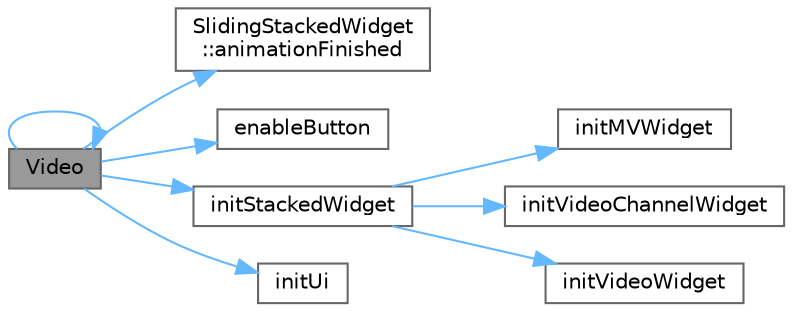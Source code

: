 digraph "Video"
{
 // LATEX_PDF_SIZE
  bgcolor="transparent";
  edge [fontname=Helvetica,fontsize=10,labelfontname=Helvetica,labelfontsize=10];
  node [fontname=Helvetica,fontsize=10,shape=box,height=0.2,width=0.4];
  rankdir="LR";
  Node1 [id="Node000001",label="Video",height=0.2,width=0.4,color="gray40", fillcolor="grey60", style="filled", fontcolor="black",tooltip="构造函数，初始化视频界面"];
  Node1 -> Node2 [id="edge1_Node000001_Node000002",color="steelblue1",style="solid",tooltip=" "];
  Node2 [id="Node000002",label="SlidingStackedWidget\l::animationFinished",height=0.2,width=0.4,color="grey40", fillcolor="white", style="filled",URL="$class_sliding_stacked_widget.html#a82607af1dd17a4c691295ae63aaf7a2d",tooltip="动画完成信号"];
  Node1 -> Node3 [id="edge2_Node000001_Node000003",color="steelblue1",style="solid",tooltip=" "];
  Node3 [id="Node000003",label="enableButton",height=0.2,width=0.4,color="grey40", fillcolor="white", style="filled",URL="$class_video.html#ab868524a9562cda1f7b60b4220e2248e",tooltip="启用或禁用按钮"];
  Node1 -> Node4 [id="edge3_Node000001_Node000004",color="steelblue1",style="solid",tooltip=" "];
  Node4 [id="Node000004",label="initStackedWidget",height=0.2,width=0.4,color="grey40", fillcolor="white", style="filled",URL="$class_video.html#a0880fc715278119401b0b218adc8ade6",tooltip="初始化堆栈窗口"];
  Node4 -> Node5 [id="edge4_Node000004_Node000005",color="steelblue1",style="solid",tooltip=" "];
  Node5 [id="Node000005",label="initMVWidget",height=0.2,width=0.4,color="grey40", fillcolor="white", style="filled",URL="$class_video.html#a9ee31ebc3877cb9a50cbba844ee7cf4f",tooltip="初始化 MV 控件"];
  Node4 -> Node6 [id="edge5_Node000004_Node000006",color="steelblue1",style="solid",tooltip=" "];
  Node6 [id="Node000006",label="initVideoChannelWidget",height=0.2,width=0.4,color="grey40", fillcolor="white", style="filled",URL="$class_video.html#a61cfaac2ba3951bafc00980a758492df",tooltip="初始化视频频道控件"];
  Node4 -> Node7 [id="edge6_Node000004_Node000007",color="steelblue1",style="solid",tooltip=" "];
  Node7 [id="Node000007",label="initVideoWidget",height=0.2,width=0.4,color="grey40", fillcolor="white", style="filled",URL="$class_video.html#a5eb0c8874306ab3b2729f656ac8f8296",tooltip="初始化视频控件"];
  Node1 -> Node8 [id="edge7_Node000001_Node000008",color="steelblue1",style="solid",tooltip=" "];
  Node8 [id="Node000008",label="initUi",height=0.2,width=0.4,color="grey40", fillcolor="white", style="filled",URL="$class_video.html#a92629d5d36c901e16896f80f1c48ad0a",tooltip="初始化界面"];
  Node1 -> Node1 [id="edge8_Node000001_Node000001",color="steelblue1",style="solid",tooltip=" "];
}
